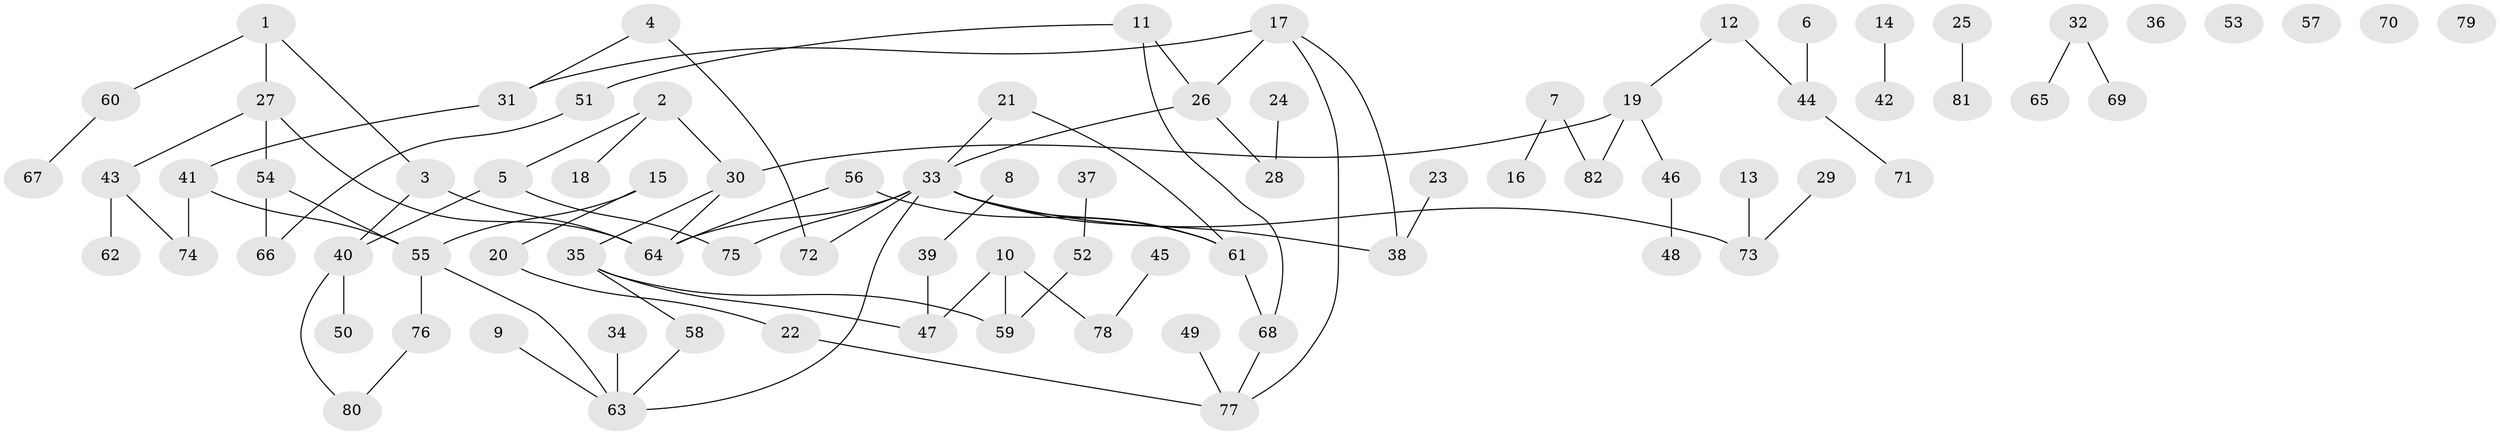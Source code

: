 // Generated by graph-tools (version 1.1) at 2025/00/03/09/25 03:00:52]
// undirected, 82 vertices, 90 edges
graph export_dot {
graph [start="1"]
  node [color=gray90,style=filled];
  1;
  2;
  3;
  4;
  5;
  6;
  7;
  8;
  9;
  10;
  11;
  12;
  13;
  14;
  15;
  16;
  17;
  18;
  19;
  20;
  21;
  22;
  23;
  24;
  25;
  26;
  27;
  28;
  29;
  30;
  31;
  32;
  33;
  34;
  35;
  36;
  37;
  38;
  39;
  40;
  41;
  42;
  43;
  44;
  45;
  46;
  47;
  48;
  49;
  50;
  51;
  52;
  53;
  54;
  55;
  56;
  57;
  58;
  59;
  60;
  61;
  62;
  63;
  64;
  65;
  66;
  67;
  68;
  69;
  70;
  71;
  72;
  73;
  74;
  75;
  76;
  77;
  78;
  79;
  80;
  81;
  82;
  1 -- 3;
  1 -- 27;
  1 -- 60;
  2 -- 5;
  2 -- 18;
  2 -- 30;
  3 -- 40;
  3 -- 64;
  4 -- 31;
  4 -- 72;
  5 -- 40;
  5 -- 75;
  6 -- 44;
  7 -- 16;
  7 -- 82;
  8 -- 39;
  9 -- 63;
  10 -- 47;
  10 -- 59;
  10 -- 78;
  11 -- 26;
  11 -- 51;
  11 -- 68;
  12 -- 19;
  12 -- 44;
  13 -- 73;
  14 -- 42;
  15 -- 20;
  15 -- 55;
  17 -- 26;
  17 -- 31;
  17 -- 38;
  17 -- 77;
  19 -- 30;
  19 -- 46;
  19 -- 82;
  20 -- 22;
  21 -- 33;
  21 -- 61;
  22 -- 77;
  23 -- 38;
  24 -- 28;
  25 -- 81;
  26 -- 28;
  26 -- 33;
  27 -- 43;
  27 -- 54;
  27 -- 64;
  29 -- 73;
  30 -- 35;
  30 -- 64;
  31 -- 41;
  32 -- 65;
  32 -- 69;
  33 -- 38;
  33 -- 61;
  33 -- 63;
  33 -- 64;
  33 -- 72;
  33 -- 73;
  33 -- 75;
  34 -- 63;
  35 -- 47;
  35 -- 58;
  35 -- 59;
  37 -- 52;
  39 -- 47;
  40 -- 50;
  40 -- 80;
  41 -- 55;
  41 -- 74;
  43 -- 62;
  43 -- 74;
  44 -- 71;
  45 -- 78;
  46 -- 48;
  49 -- 77;
  51 -- 66;
  52 -- 59;
  54 -- 55;
  54 -- 66;
  55 -- 63;
  55 -- 76;
  56 -- 61;
  56 -- 64;
  58 -- 63;
  60 -- 67;
  61 -- 68;
  68 -- 77;
  76 -- 80;
}
